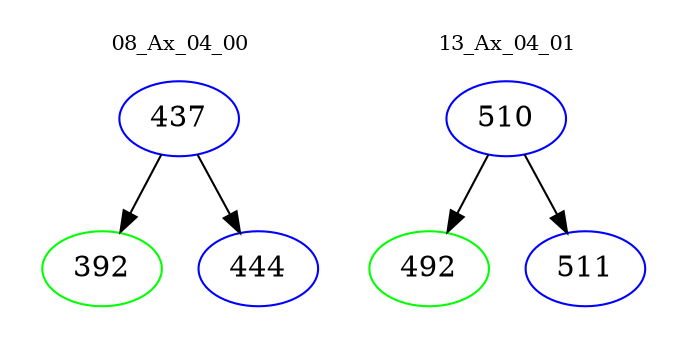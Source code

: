 digraph{
subgraph cluster_0 {
color = white
label = "08_Ax_04_00";
fontsize=10;
T0_437 [label="437", color="blue"]
T0_437 -> T0_392 [color="black"]
T0_392 [label="392", color="green"]
T0_437 -> T0_444 [color="black"]
T0_444 [label="444", color="blue"]
}
subgraph cluster_1 {
color = white
label = "13_Ax_04_01";
fontsize=10;
T1_510 [label="510", color="blue"]
T1_510 -> T1_492 [color="black"]
T1_492 [label="492", color="green"]
T1_510 -> T1_511 [color="black"]
T1_511 [label="511", color="blue"]
}
}
